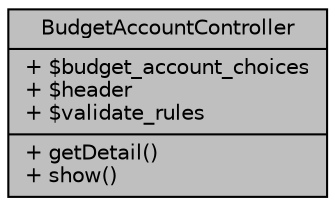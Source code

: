 digraph "BudgetAccountController"
{
 // LATEX_PDF_SIZE
  bgcolor="transparent";
  edge [fontname="Helvetica",fontsize="10",labelfontname="Helvetica",labelfontsize="10"];
  node [fontname="Helvetica",fontsize="10",shape=record];
  Node1 [label="{BudgetAccountController\n|+ $budget_account_choices\l+ $header\l+ $validate_rules\l|+ getDetail()\l+ show()\l}",height=0.2,width=0.4,color="black", fillcolor="grey75", style="filled", fontcolor="black",tooltip="Controlador de Cuentas Presupuestarias."];
}
